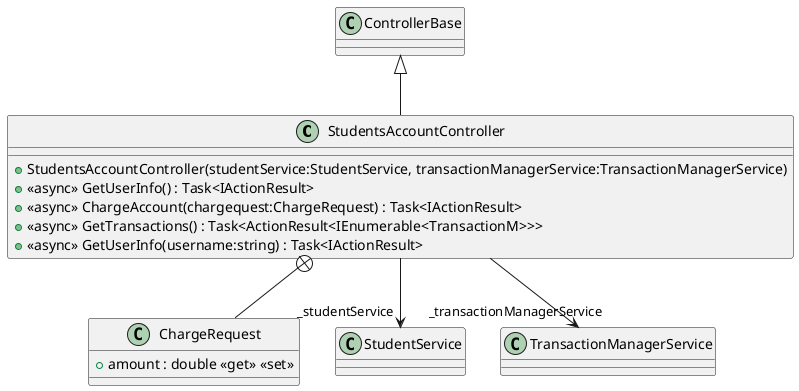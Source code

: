 @startuml
class StudentsAccountController {
    + StudentsAccountController(studentService:StudentService, transactionManagerService:TransactionManagerService)
    + <<async>> GetUserInfo() : Task<IActionResult>
    + <<async>> ChargeAccount(chargequest:ChargeRequest) : Task<IActionResult>
    + <<async>> GetTransactions() : Task<ActionResult<IEnumerable<TransactionM>>>
    + <<async>> GetUserInfo(username:string) : Task<IActionResult>
}
class ChargeRequest {
    + amount : double <<get>> <<set>>
}
ControllerBase <|-- StudentsAccountController
StudentsAccountController --> "_studentService" StudentService
StudentsAccountController --> "_transactionManagerService" TransactionManagerService
StudentsAccountController +-- ChargeRequest
@enduml
